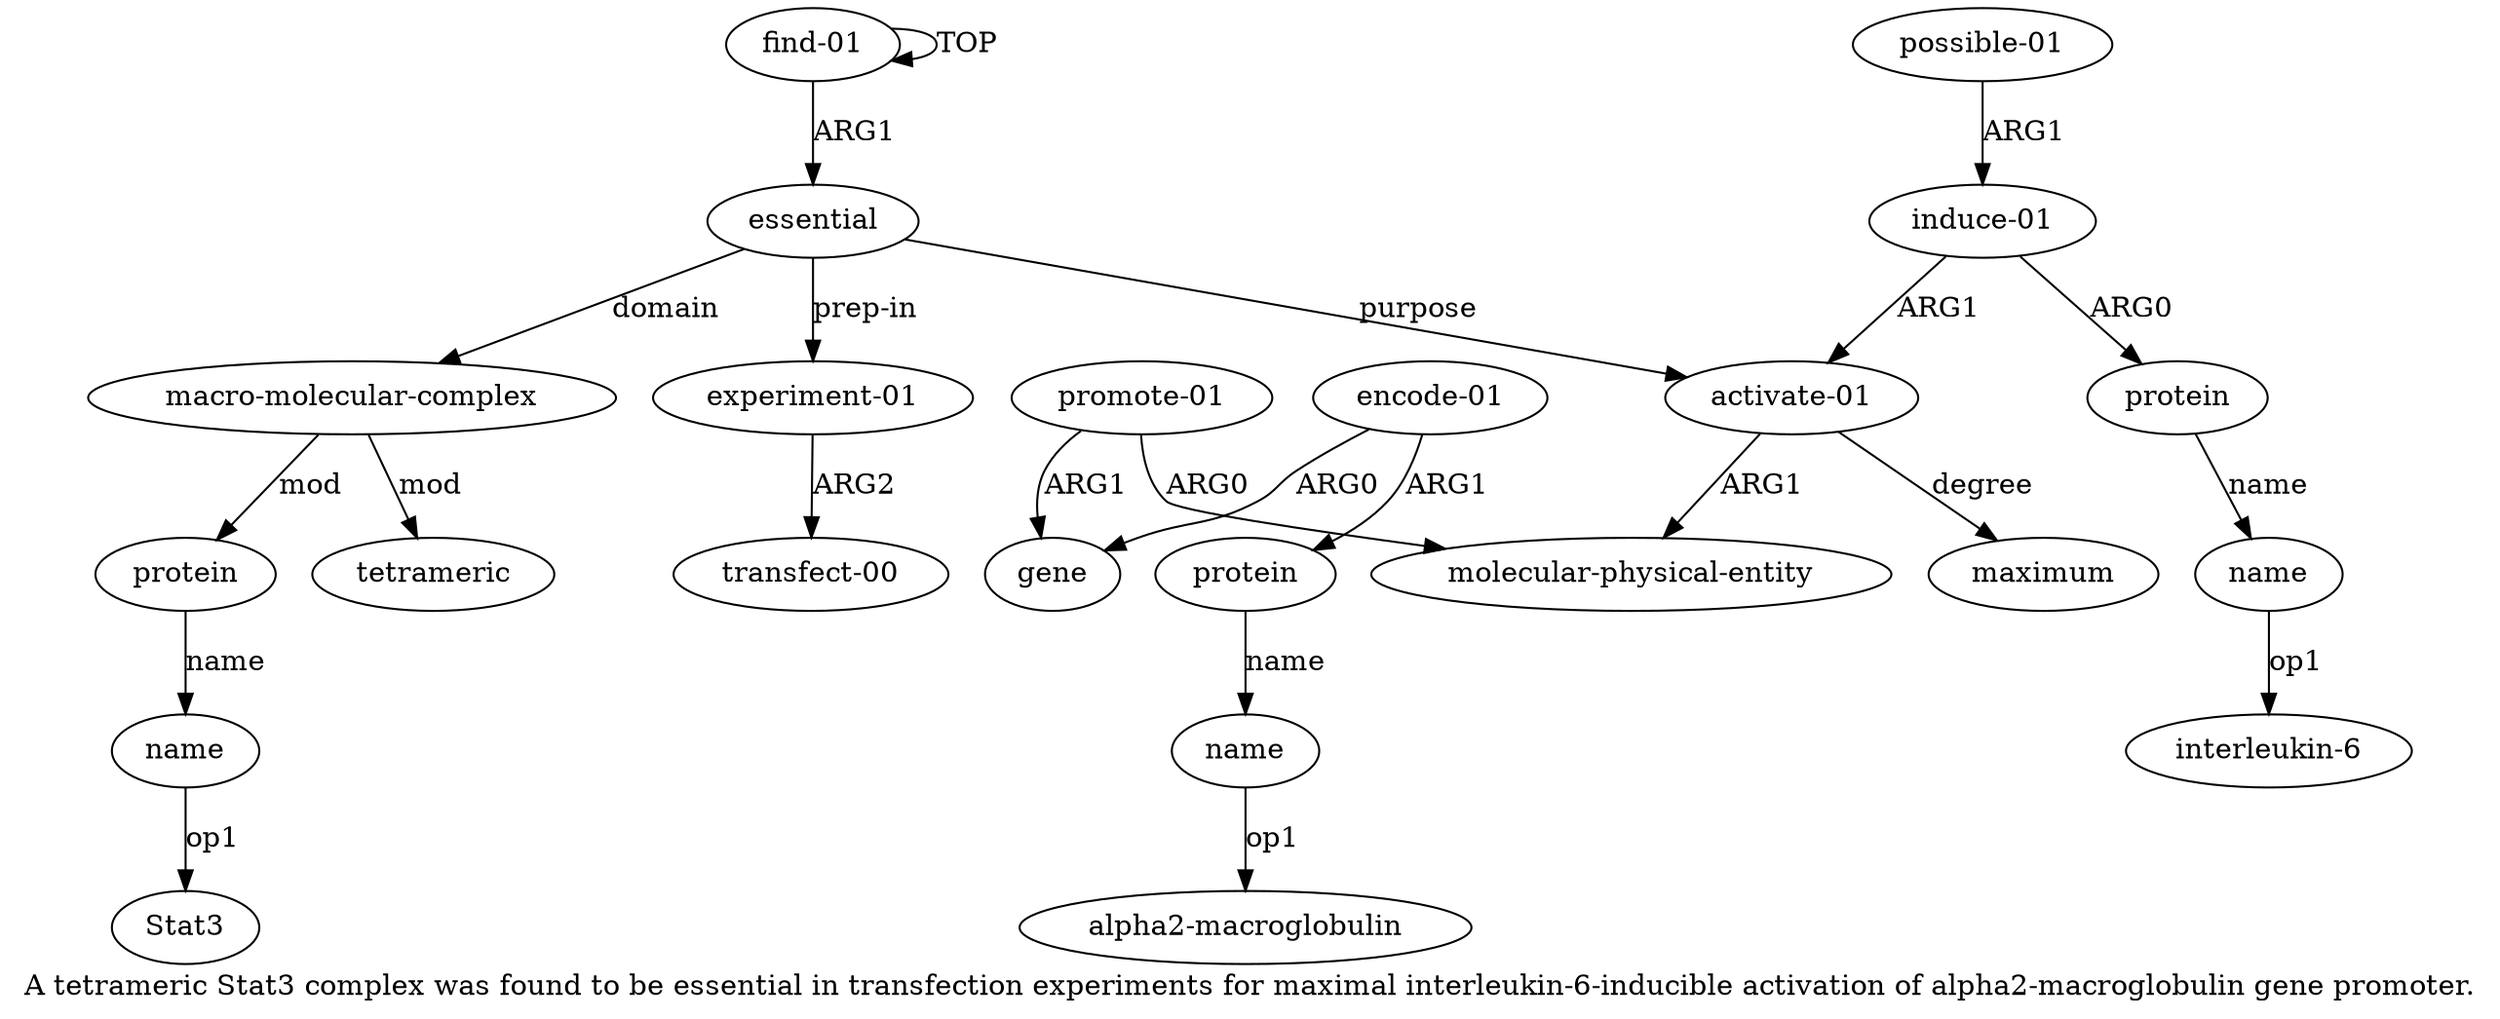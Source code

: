 digraph  {
	graph [label="A tetrameric Stat3 complex was found to be essential in transfection experiments for maximal interleukin-6-inducible activation \
of alpha2-macroglobulin gene promoter."];
	node [label="\N"];
	"a5 Stat3"	 [color=black,
		gold_ind=-1,
		gold_label=Stat3,
		label=Stat3,
		test_ind=-1,
		test_label=Stat3];
	"a16 interleukin-6"	 [color=black,
		gold_ind=-1,
		gold_label="interleukin-6",
		label="interleukin-6",
		test_ind=-1,
		test_label="interleukin-6"];
	a15	 [color=black,
		gold_ind=15,
		gold_label=protein,
		label=protein,
		test_ind=15,
		test_label=protein];
	a16	 [color=black,
		gold_ind=16,
		gold_label=name,
		label=name,
		test_ind=16,
		test_label=name];
	a15 -> a16 [key=0,
	color=black,
	gold_label=name,
	label=name,
	test_label=name];
a14 [color=black,
	gold_ind=14,
	gold_label="induce-01",
	label="induce-01",
	test_ind=14,
	test_label="induce-01"];
a14 -> a15 [key=0,
color=black,
gold_label=ARG0,
label=ARG0,
test_label=ARG0];
a6 [color=black,
gold_ind=6,
gold_label="activate-01",
label="activate-01",
test_ind=6,
test_label="activate-01"];
a14 -> a6 [key=0,
color=black,
gold_label=ARG1,
label=ARG1,
test_label=ARG1];
a17 [color=black,
gold_ind=17,
gold_label="possible-01",
label="possible-01",
test_ind=17,
test_label="possible-01"];
a17 -> a14 [key=0,
color=black,
gold_label=ARG1,
label=ARG1,
test_label=ARG1];
a16 -> "a16 interleukin-6" [key=0,
color=black,
gold_label=op1,
label=op1,
test_label=op1];
a11 [color=black,
gold_ind=11,
gold_label=protein,
label=protein,
test_ind=11,
test_label=protein];
a12 [color=black,
gold_ind=12,
gold_label=name,
label=name,
test_ind=12,
test_label=name];
a11 -> a12 [key=0,
color=black,
gold_label=name,
label=name,
test_label=name];
a10 [color=black,
gold_ind=10,
gold_label="encode-01",
label="encode-01",
test_ind=10,
test_label="encode-01"];
a10 -> a11 [key=0,
color=black,
gold_label=ARG1,
label=ARG1,
test_label=ARG1];
a9 [color=black,
gold_ind=9,
gold_label=gene,
label=gene,
test_ind=9,
test_label=gene];
a10 -> a9 [key=0,
color=black,
gold_label=ARG0,
label=ARG0,
test_label=ARG0];
a13 [color=black,
gold_ind=13,
gold_label=maximum,
label=maximum,
test_ind=13,
test_label=maximum];
"a12 alpha2-macroglobulin" [color=black,
gold_ind=-1,
gold_label="alpha2-macroglobulin",
label="alpha2-macroglobulin",
test_ind=-1,
test_label="alpha2-macroglobulin"];
a12 -> "a12 alpha2-macroglobulin" [key=0,
color=black,
gold_label=op1,
label=op1,
test_label=op1];
a19 [color=black,
gold_ind=19,
gold_label="transfect-00",
label="transfect-00",
test_ind=19,
test_label="transfect-00"];
a18 [color=black,
gold_ind=18,
gold_label="experiment-01",
label="experiment-01",
test_ind=18,
test_label="experiment-01"];
a18 -> a19 [key=0,
color=black,
gold_label=ARG2,
label=ARG2,
test_label=ARG2];
a1 [color=black,
gold_ind=1,
gold_label=essential,
label=essential,
test_ind=1,
test_label=essential];
a1 -> a18 [key=0,
color=black,
gold_label="prep-in",
label="prep-in",
test_label="prep-in"];
a2 [color=black,
gold_ind=2,
gold_label="macro-molecular-complex",
label="macro-molecular-complex",
test_ind=2,
test_label="macro-molecular-complex"];
a1 -> a2 [key=0,
color=black,
gold_label=domain,
label=domain,
test_label=domain];
a1 -> a6 [key=0,
color=black,
gold_label=purpose,
label=purpose,
test_label=purpose];
a0 [color=black,
gold_ind=0,
gold_label="find-01",
label="find-01",
test_ind=0,
test_label="find-01"];
a0 -> a1 [key=0,
color=black,
gold_label=ARG1,
label=ARG1,
test_label=ARG1];
a0 -> a0 [key=0,
color=black,
gold_label=TOP,
label=TOP,
test_label=TOP];
a3 [color=black,
gold_ind=3,
gold_label=tetrameric,
label=tetrameric,
test_ind=3,
test_label=tetrameric];
a2 -> a3 [key=0,
color=black,
gold_label=mod,
label=mod,
test_label=mod];
a4 [color=black,
gold_ind=4,
gold_label=protein,
label=protein,
test_ind=4,
test_label=protein];
a2 -> a4 [key=0,
color=black,
gold_label=mod,
label=mod,
test_label=mod];
a5 [color=black,
gold_ind=5,
gold_label=name,
label=name,
test_ind=5,
test_label=name];
a5 -> "a5 Stat3" [key=0,
color=black,
gold_label=op1,
label=op1,
test_label=op1];
a4 -> a5 [key=0,
color=black,
gold_label=name,
label=name,
test_label=name];
a7 [color=black,
gold_ind=7,
gold_label="molecular-physical-entity",
label="molecular-physical-entity",
test_ind=7,
test_label="molecular-physical-entity"];
a6 -> a13 [key=0,
color=black,
gold_label=degree,
label=degree,
test_label=degree];
a6 -> a7 [key=0,
color=black,
gold_label=ARG1,
label=ARG1,
test_label=ARG1];
a8 [color=black,
gold_ind=8,
gold_label="promote-01",
label="promote-01",
test_ind=8,
test_label="promote-01"];
a8 -> a7 [key=0,
color=black,
gold_label=ARG0,
label=ARG0,
test_label=ARG0];
a8 -> a9 [key=0,
color=black,
gold_label=ARG1,
label=ARG1,
test_label=ARG1];
}
